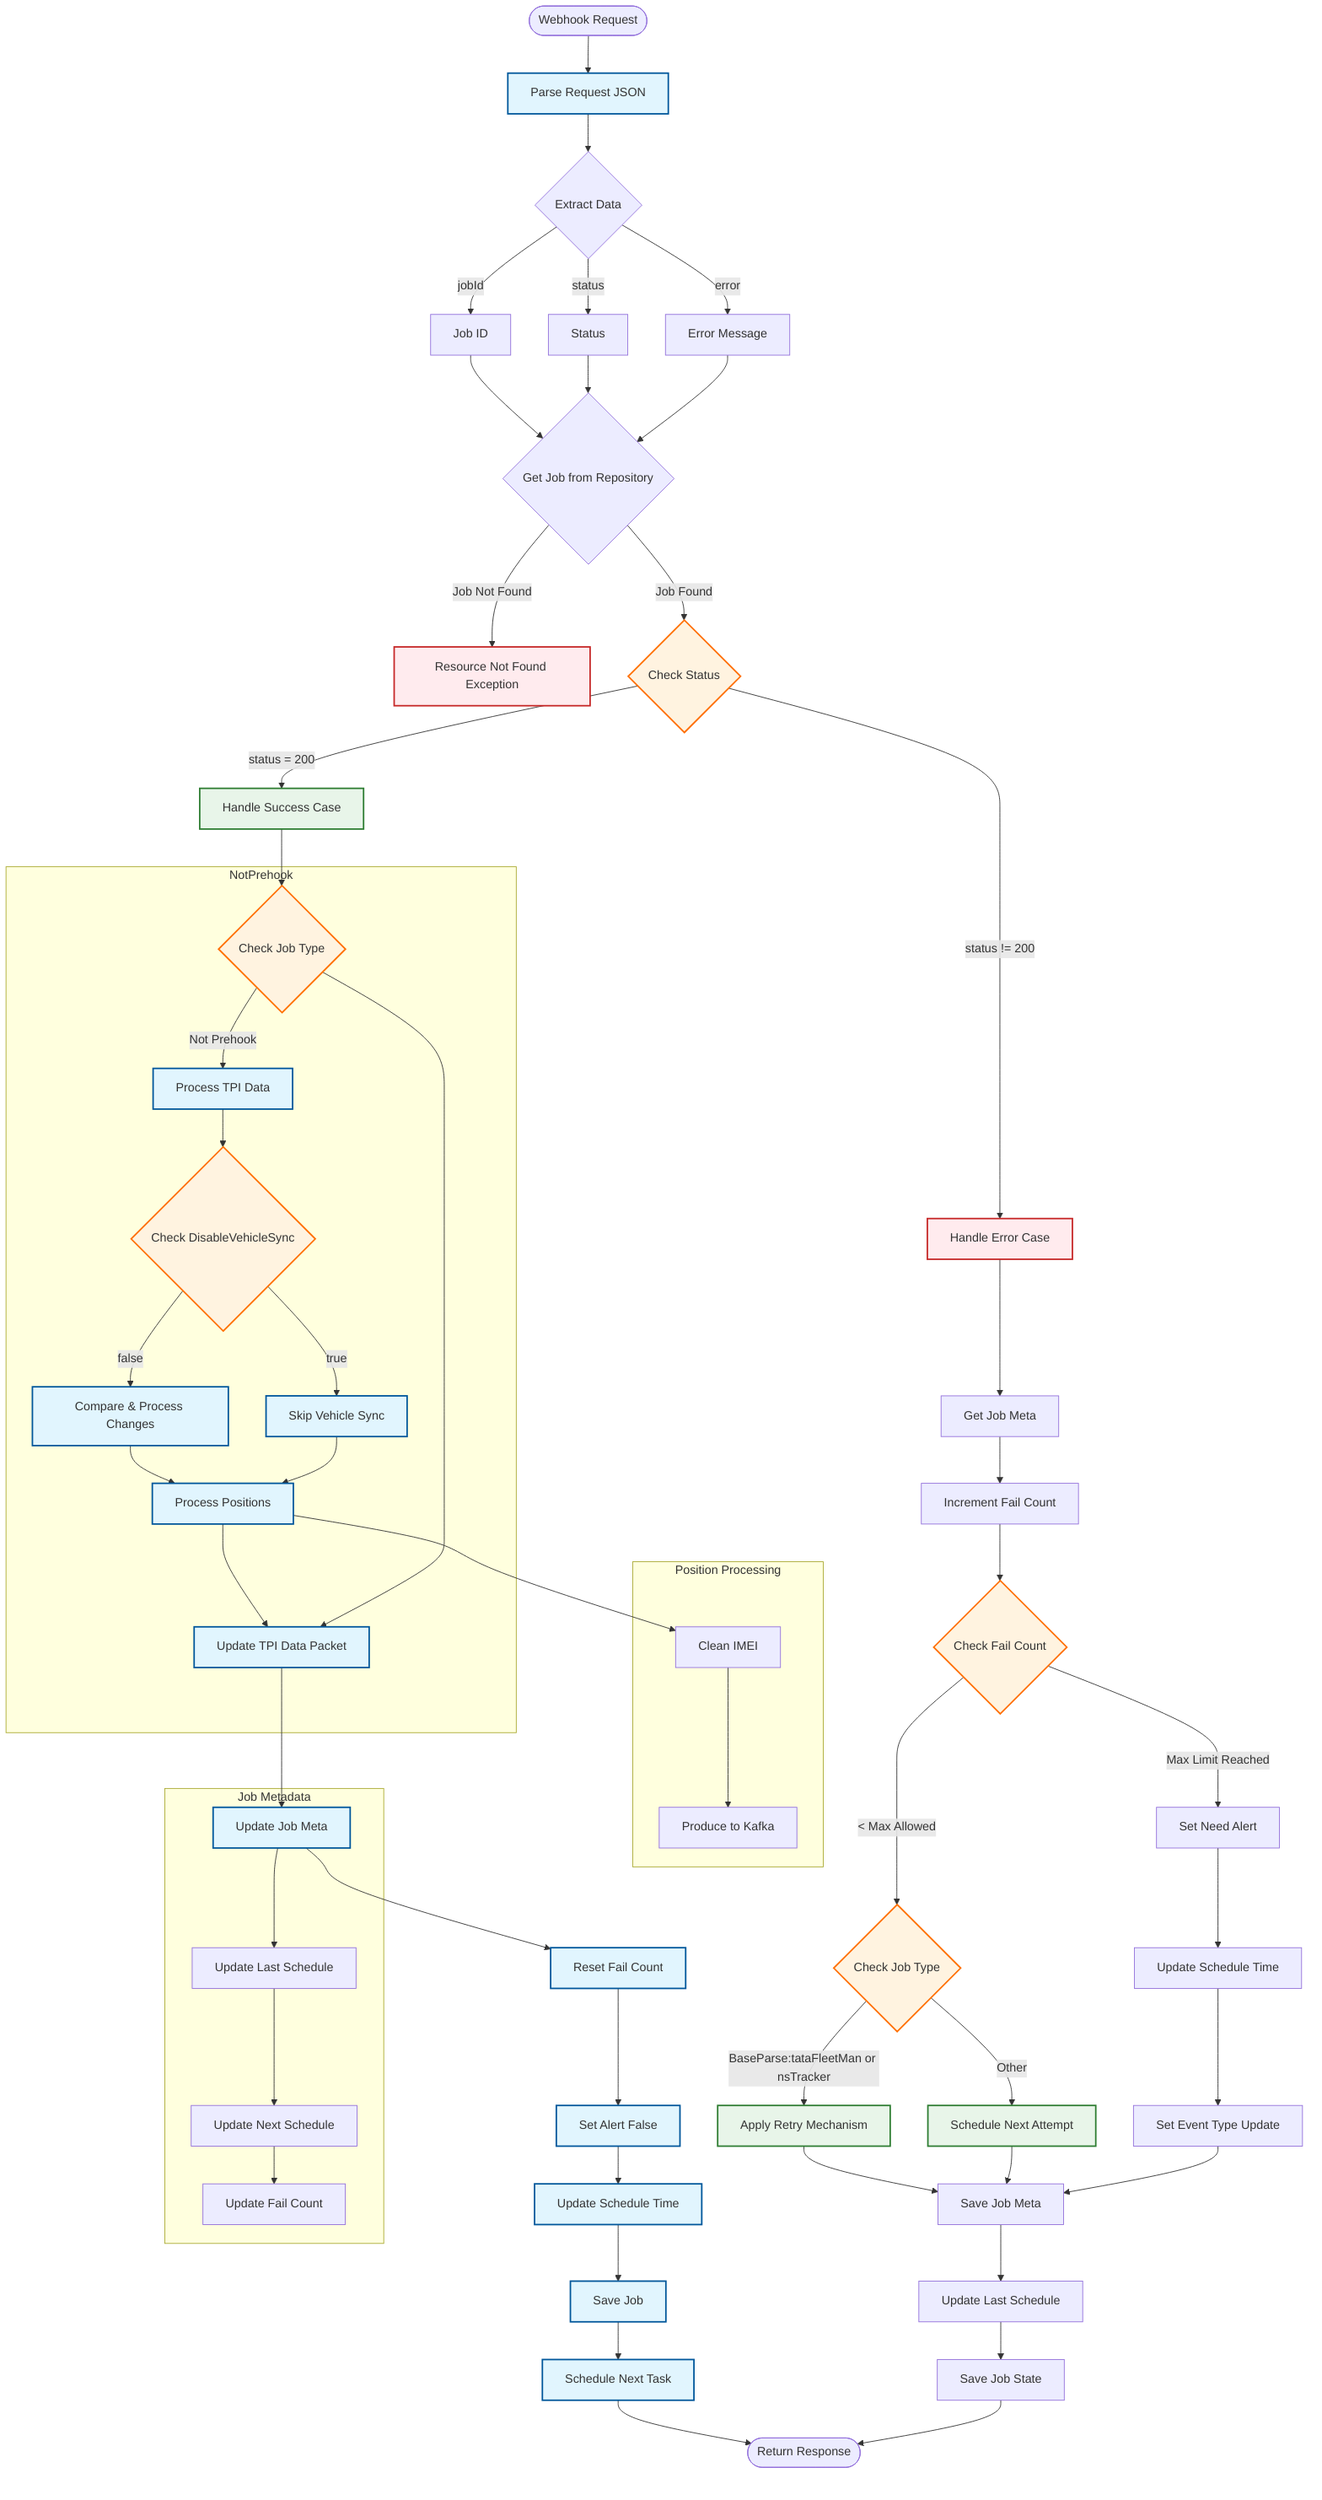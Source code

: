 flowchart TD
    Start([Webhook Request]) --> A[Parse Request JSON]
    A --> B{Extract Data}
    B --> |jobId| C[Job ID]
    B --> |status| D[Status]
    B --> |error| E[Error Message]
    
    C & D & E --> F{Get Job from Repository}
    F -->|Job Not Found| G[Resource Not Found Exception]
    
    F -->|Job Found| H{Check Status}
    
    %% Success Flow
    H -->|status = 200| I[Handle Success Case]
    I --> J{Check Job Type}
    
    %% Subgraph if Job Type is not Prehook
    subgraph NotPrehook
    J -->|Not Prehook| K[Process TPI Data]
    K --> L{Check DisableVehicleSync}
    L -->|false| M[Compare & Process Changes]
    L -->|true| N[Skip Vehicle Sync]
    
    M & N --> O[Process Positions]
    O --> P[Update TPI Data Packet]
    end
    
    %% Common Success Steps
    J --> P
    P --> Q[Update Job Meta]
    Q --> R[Reset Fail Count]
    R --> S[Set Alert False]
    S --> T[Update Schedule Time]
    T --> U[Save Job]
    U --> V[Schedule Next Task]
    
    %% Error Flow
    H -->|status != 200| W[Handle Error Case]
    W --> X[Get Job Meta]
    X --> Y[Increment Fail Count]
    
    Y --> Z{Check Fail Count}
    Z -->|< Max Allowed| AA{Check Job Type}
    AA -->|BaseParse:tataFleetMan or nsTracker| AB[Apply Retry Mechanism]
    AA -->|Other| AC[Schedule Next Attempt]
    
    Z -->|Max Limit Reached| AD[Set Need Alert]
    AD --> AE[Update Schedule Time]
    AE --> AF[Set Event Type Update]
    
    AB & AC & AF --> AG[Save Job Meta]
    AG --> AH[Update Last Schedule]
    AH --> AI[Save Job State]
    
    %% Final Steps
    V & AI --> End([Return Response])
    
    %% Subgraph for Position Processing
    subgraph Position Processing
        O --> O1[Clean IMEI]
        O1 --> O2[Produce to Kafka]
    end
    
    %% Subgraph for Job Meta Updates
    subgraph Job Metadata
        Q --> Q1[Update Last Schedule]
        Q1 --> Q2[Update Next Schedule]
        Q2 --> Q3[Update Fail Count]
    end
    
    %% Styling
    classDef process fill:#e1f5fe,stroke:#01579b,stroke-width:2px
    classDef decision fill:#fff3e0,stroke:#ff6f00,stroke-width:2px
    classDef error fill:#ffebee,stroke:#c62828,stroke-width:2px
    classDef success fill:#e8f5e9,stroke:#2e7d32,stroke-width:2px
    
    class A,K,M,N,O,P,Q,R,S,T,U,V process
    class H,J,L,Z,AA decision
    class G,W,ErrorLog error
    class I,AB,AC success